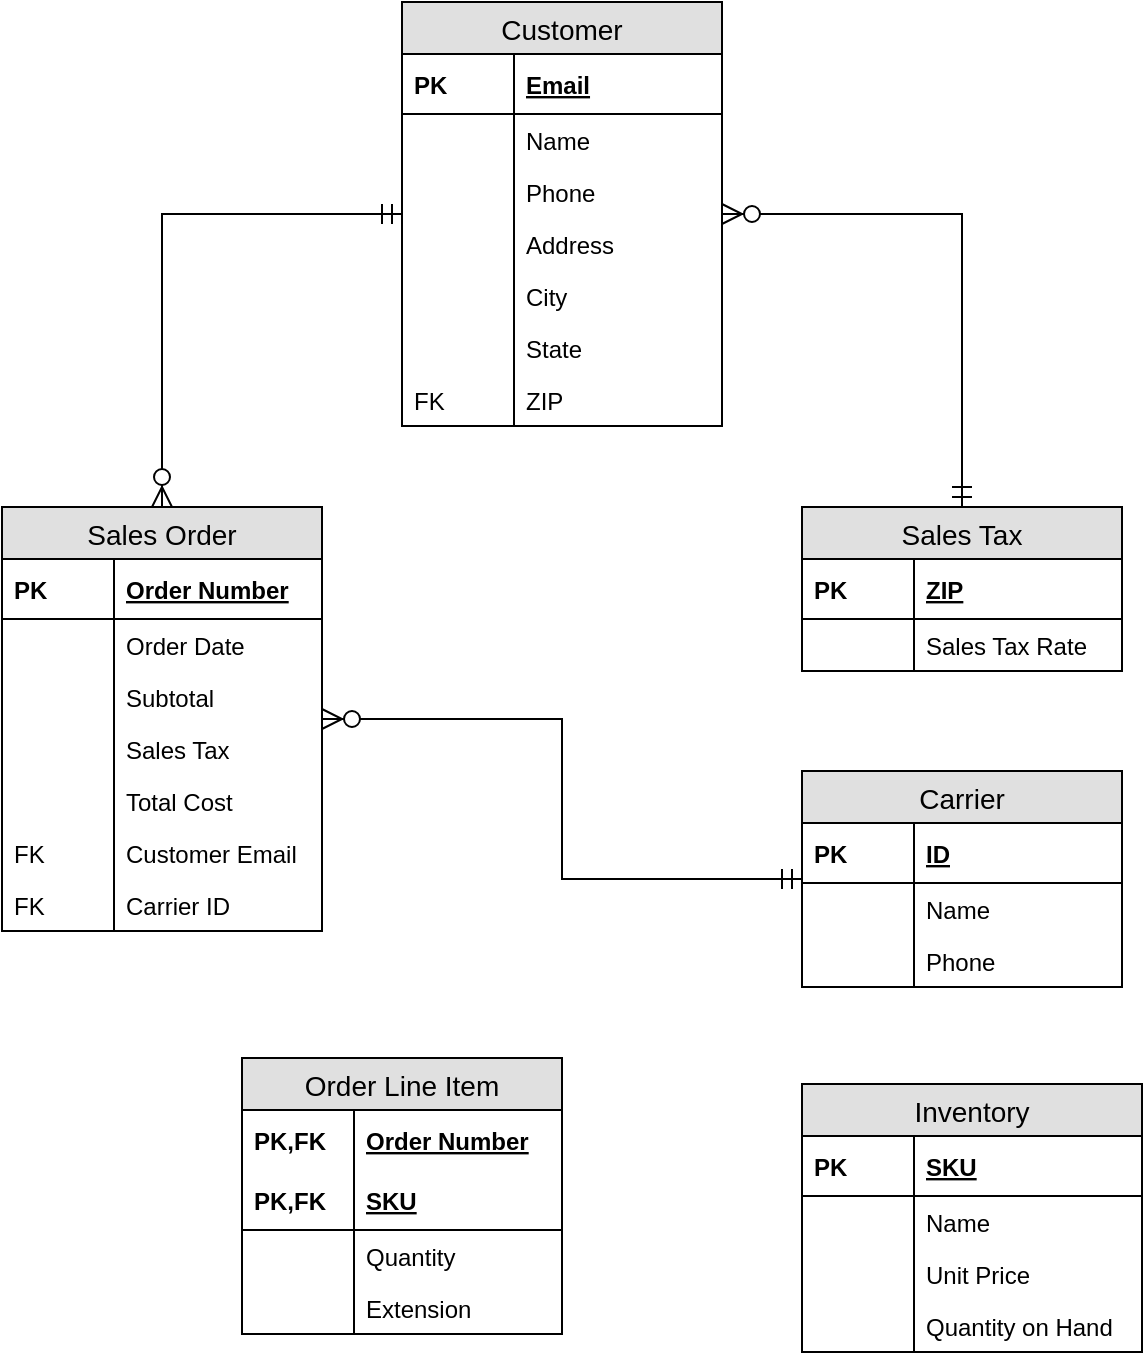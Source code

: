 <mxfile version="12.3.6" type="device" pages="1"><diagram id="n8NIu4-hTU3yLgcgcIxo" name="Page-1"><mxGraphModel dx="1422" dy="804" grid="1" gridSize="10" guides="1" tooltips="1" connect="1" arrows="1" fold="1" page="1" pageScale="1" pageWidth="850" pageHeight="1100" background="#ffffff" math="0" shadow="0"><root><mxCell id="0"/><mxCell id="1" parent="0"/><mxCell id="YxficZxkix4yaLLBivN3-89" style="edgeStyle=orthogonalEdgeStyle;rounded=0;orthogonalLoop=1;jettySize=auto;html=1;endSize=8;startSize=8;startArrow=ERmandOne;startFill=0;endArrow=ERzeroToMany;endFill=1;" parent="1" source="YxficZxkix4yaLLBivN3-41" target="YxficZxkix4yaLLBivN3-94" edge="1"><mxGeometry relative="1" as="geometry"><mxPoint x="200" y="310.5" as="targetPoint"/><Array as="points"><mxPoint x="200" y="175"/></Array></mxGeometry></mxCell><mxCell id="YxficZxkix4yaLLBivN3-41" value="Customer" style="swimlane;fontStyle=0;childLayout=stackLayout;horizontal=1;startSize=26;fillColor=#e0e0e0;horizontalStack=0;resizeParent=1;resizeParentMax=0;resizeLast=0;collapsible=1;marginBottom=0;swimlaneFillColor=#ffffff;align=center;fontSize=14;" parent="1" vertex="1"><mxGeometry x="320" y="69" width="160" height="212" as="geometry"/></mxCell><mxCell id="YxficZxkix4yaLLBivN3-44" value="Email" style="shape=partialRectangle;top=0;left=0;right=0;bottom=1;align=left;verticalAlign=middle;fillColor=none;spacingLeft=60;spacingRight=4;overflow=hidden;rotatable=0;points=[[0,0.5],[1,0.5]];portConstraint=eastwest;dropTarget=0;fontStyle=5;fontSize=12;" parent="YxficZxkix4yaLLBivN3-41" vertex="1"><mxGeometry y="26" width="160" height="30" as="geometry"/></mxCell><mxCell id="YxficZxkix4yaLLBivN3-45" value="PK" style="shape=partialRectangle;fontStyle=1;top=0;left=0;bottom=0;fillColor=none;align=left;verticalAlign=middle;spacingLeft=4;spacingRight=4;overflow=hidden;rotatable=0;points=[];portConstraint=eastwest;part=1;fontSize=12;" parent="YxficZxkix4yaLLBivN3-44" vertex="1" connectable="0"><mxGeometry width="56" height="30" as="geometry"/></mxCell><mxCell id="YxficZxkix4yaLLBivN3-46" value="Name" style="shape=partialRectangle;top=0;left=0;right=0;bottom=0;align=left;verticalAlign=top;fillColor=none;spacingLeft=60;spacingRight=4;overflow=hidden;rotatable=0;points=[[0,0.5],[1,0.5]];portConstraint=eastwest;dropTarget=0;fontSize=12;" parent="YxficZxkix4yaLLBivN3-41" vertex="1"><mxGeometry y="56" width="160" height="26" as="geometry"/></mxCell><mxCell id="YxficZxkix4yaLLBivN3-47" value="" style="shape=partialRectangle;top=0;left=0;bottom=0;fillColor=none;align=left;verticalAlign=top;spacingLeft=4;spacingRight=4;overflow=hidden;rotatable=0;points=[];portConstraint=eastwest;part=1;fontSize=12;" parent="YxficZxkix4yaLLBivN3-46" vertex="1" connectable="0"><mxGeometry width="56" height="26" as="geometry"/></mxCell><mxCell id="YxficZxkix4yaLLBivN3-48" value="Phone" style="shape=partialRectangle;top=0;left=0;right=0;bottom=0;align=left;verticalAlign=top;fillColor=none;spacingLeft=60;spacingRight=4;overflow=hidden;rotatable=0;points=[[0,0.5],[1,0.5]];portConstraint=eastwest;dropTarget=0;fontSize=12;" parent="YxficZxkix4yaLLBivN3-41" vertex="1"><mxGeometry y="82" width="160" height="26" as="geometry"/></mxCell><mxCell id="YxficZxkix4yaLLBivN3-49" value="" style="shape=partialRectangle;top=0;left=0;bottom=0;fillColor=none;align=left;verticalAlign=top;spacingLeft=4;spacingRight=4;overflow=hidden;rotatable=0;points=[];portConstraint=eastwest;part=1;fontSize=12;" parent="YxficZxkix4yaLLBivN3-48" vertex="1" connectable="0"><mxGeometry width="56" height="26" as="geometry"/></mxCell><mxCell id="YxficZxkix4yaLLBivN3-50" value="Address" style="shape=partialRectangle;top=0;left=0;right=0;bottom=0;align=left;verticalAlign=top;fillColor=none;spacingLeft=60;spacingRight=4;overflow=hidden;rotatable=0;points=[[0,0.5],[1,0.5]];portConstraint=eastwest;dropTarget=0;fontSize=12;" parent="YxficZxkix4yaLLBivN3-41" vertex="1"><mxGeometry y="108" width="160" height="26" as="geometry"/></mxCell><mxCell id="YxficZxkix4yaLLBivN3-51" value="" style="shape=partialRectangle;top=0;left=0;bottom=0;fillColor=none;align=left;verticalAlign=top;spacingLeft=4;spacingRight=4;overflow=hidden;rotatable=0;points=[];portConstraint=eastwest;part=1;fontSize=12;" parent="YxficZxkix4yaLLBivN3-50" vertex="1" connectable="0"><mxGeometry width="56" height="26" as="geometry"/></mxCell><mxCell id="YxficZxkix4yaLLBivN3-52" value="City" style="shape=partialRectangle;top=0;left=0;right=0;bottom=0;align=left;verticalAlign=top;fillColor=none;spacingLeft=60;spacingRight=4;overflow=hidden;rotatable=0;points=[[0,0.5],[1,0.5]];portConstraint=eastwest;dropTarget=0;fontSize=12;" parent="YxficZxkix4yaLLBivN3-41" vertex="1"><mxGeometry y="134" width="160" height="26" as="geometry"/></mxCell><mxCell id="YxficZxkix4yaLLBivN3-53" value="" style="shape=partialRectangle;top=0;left=0;bottom=0;fillColor=none;align=left;verticalAlign=top;spacingLeft=4;spacingRight=4;overflow=hidden;rotatable=0;points=[];portConstraint=eastwest;part=1;fontSize=12;" parent="YxficZxkix4yaLLBivN3-52" vertex="1" connectable="0"><mxGeometry width="56" height="26" as="geometry"/></mxCell><mxCell id="YxficZxkix4yaLLBivN3-54" value="State" style="shape=partialRectangle;top=0;left=0;right=0;bottom=0;align=left;verticalAlign=top;fillColor=none;spacingLeft=60;spacingRight=4;overflow=hidden;rotatable=0;points=[[0,0.5],[1,0.5]];portConstraint=eastwest;dropTarget=0;fontSize=12;" parent="YxficZxkix4yaLLBivN3-41" vertex="1"><mxGeometry y="160" width="160" height="26" as="geometry"/></mxCell><mxCell id="YxficZxkix4yaLLBivN3-55" value="" style="shape=partialRectangle;top=0;left=0;bottom=0;fillColor=none;align=left;verticalAlign=top;spacingLeft=4;spacingRight=4;overflow=hidden;rotatable=0;points=[];portConstraint=eastwest;part=1;fontSize=12;" parent="YxficZxkix4yaLLBivN3-54" vertex="1" connectable="0"><mxGeometry width="56" height="26" as="geometry"/></mxCell><mxCell id="YxficZxkix4yaLLBivN3-56" value="ZIP" style="shape=partialRectangle;top=0;left=0;right=0;bottom=0;align=left;verticalAlign=top;fillColor=none;spacingLeft=60;spacingRight=4;overflow=hidden;rotatable=0;points=[[0,0.5],[1,0.5]];portConstraint=eastwest;dropTarget=0;fontSize=12;" parent="YxficZxkix4yaLLBivN3-41" vertex="1"><mxGeometry y="186" width="160" height="26" as="geometry"/></mxCell><mxCell id="YxficZxkix4yaLLBivN3-57" value="FK" style="shape=partialRectangle;top=0;left=0;bottom=0;fillColor=none;align=left;verticalAlign=top;spacingLeft=4;spacingRight=4;overflow=hidden;rotatable=0;points=[];portConstraint=eastwest;part=1;fontSize=12;" parent="YxficZxkix4yaLLBivN3-56" vertex="1" connectable="0"><mxGeometry width="56" height="26" as="geometry"/></mxCell><mxCell id="YxficZxkix4yaLLBivN3-90" style="edgeStyle=orthogonalEdgeStyle;rounded=0;orthogonalLoop=1;jettySize=auto;html=1;endSize=8;startSize=8;startArrow=ERmandOne;startFill=0;endArrow=ERzeroToMany;endFill=1;" parent="1" source="YxficZxkix4yaLLBivN3-58" target="YxficZxkix4yaLLBivN3-94" edge="1"><mxGeometry relative="1" as="geometry"><mxPoint x="280" y="441" as="targetPoint"/></mxGeometry></mxCell><mxCell id="YxficZxkix4yaLLBivN3-58" value="Carrier" style="swimlane;fontStyle=0;childLayout=stackLayout;horizontal=1;startSize=26;fillColor=#e0e0e0;horizontalStack=0;resizeParent=1;resizeParentMax=0;resizeLast=0;collapsible=1;marginBottom=0;swimlaneFillColor=#ffffff;align=center;fontSize=14;" parent="1" vertex="1"><mxGeometry x="520" y="453.5" width="160" height="108" as="geometry"/></mxCell><mxCell id="YxficZxkix4yaLLBivN3-59" value="ID" style="shape=partialRectangle;top=0;left=0;right=0;bottom=1;align=left;verticalAlign=middle;fillColor=none;spacingLeft=60;spacingRight=4;overflow=hidden;rotatable=0;points=[[0,0.5],[1,0.5]];portConstraint=eastwest;dropTarget=0;fontStyle=5;fontSize=12;" parent="YxficZxkix4yaLLBivN3-58" vertex="1"><mxGeometry y="26" width="160" height="30" as="geometry"/></mxCell><mxCell id="YxficZxkix4yaLLBivN3-60" value="PK" style="shape=partialRectangle;fontStyle=1;top=0;left=0;bottom=0;fillColor=none;align=left;verticalAlign=middle;spacingLeft=4;spacingRight=4;overflow=hidden;rotatable=0;points=[];portConstraint=eastwest;part=1;fontSize=12;" parent="YxficZxkix4yaLLBivN3-59" vertex="1" connectable="0"><mxGeometry width="56" height="30" as="geometry"/></mxCell><mxCell id="YxficZxkix4yaLLBivN3-61" value="Name" style="shape=partialRectangle;top=0;left=0;right=0;bottom=0;align=left;verticalAlign=top;fillColor=none;spacingLeft=60;spacingRight=4;overflow=hidden;rotatable=0;points=[[0,0.5],[1,0.5]];portConstraint=eastwest;dropTarget=0;fontSize=12;" parent="YxficZxkix4yaLLBivN3-58" vertex="1"><mxGeometry y="56" width="160" height="26" as="geometry"/></mxCell><mxCell id="YxficZxkix4yaLLBivN3-62" value="" style="shape=partialRectangle;top=0;left=0;bottom=0;fillColor=none;align=left;verticalAlign=top;spacingLeft=4;spacingRight=4;overflow=hidden;rotatable=0;points=[];portConstraint=eastwest;part=1;fontSize=12;" parent="YxficZxkix4yaLLBivN3-61" vertex="1" connectable="0"><mxGeometry width="56" height="26" as="geometry"/></mxCell><mxCell id="YxficZxkix4yaLLBivN3-63" value="Phone" style="shape=partialRectangle;top=0;left=0;right=0;bottom=0;align=left;verticalAlign=top;fillColor=none;spacingLeft=60;spacingRight=4;overflow=hidden;rotatable=0;points=[[0,0.5],[1,0.5]];portConstraint=eastwest;dropTarget=0;fontSize=12;" parent="YxficZxkix4yaLLBivN3-58" vertex="1"><mxGeometry y="82" width="160" height="26" as="geometry"/></mxCell><mxCell id="YxficZxkix4yaLLBivN3-64" value="" style="shape=partialRectangle;top=0;left=0;bottom=0;fillColor=none;align=left;verticalAlign=top;spacingLeft=4;spacingRight=4;overflow=hidden;rotatable=0;points=[];portConstraint=eastwest;part=1;fontSize=12;" parent="YxficZxkix4yaLLBivN3-63" vertex="1" connectable="0"><mxGeometry width="56" height="26" as="geometry"/></mxCell><mxCell id="YxficZxkix4yaLLBivN3-91" style="edgeStyle=orthogonalEdgeStyle;rounded=0;orthogonalLoop=1;jettySize=auto;html=1;startArrow=ERmandOne;startFill=0;startSize=8;endArrow=ERzeroToMany;endFill=1;endSize=8;" parent="1" source="YxficZxkix4yaLLBivN3-82" target="YxficZxkix4yaLLBivN3-41" edge="1"><mxGeometry relative="1" as="geometry"><Array as="points"><mxPoint x="600" y="175"/></Array></mxGeometry></mxCell><mxCell id="YxficZxkix4yaLLBivN3-82" value="Sales Tax" style="swimlane;fontStyle=0;childLayout=stackLayout;horizontal=1;startSize=26;fillColor=#e0e0e0;horizontalStack=0;resizeParent=1;resizeParentMax=0;resizeLast=0;collapsible=1;marginBottom=0;swimlaneFillColor=#ffffff;align=center;fontSize=14;" parent="1" vertex="1"><mxGeometry x="520" y="321.5" width="160" height="82" as="geometry"/></mxCell><mxCell id="YxficZxkix4yaLLBivN3-83" value="ZIP" style="shape=partialRectangle;top=0;left=0;right=0;bottom=1;align=left;verticalAlign=middle;fillColor=none;spacingLeft=60;spacingRight=4;overflow=hidden;rotatable=0;points=[[0,0.5],[1,0.5]];portConstraint=eastwest;dropTarget=0;fontStyle=5;fontSize=12;" parent="YxficZxkix4yaLLBivN3-82" vertex="1"><mxGeometry y="26" width="160" height="30" as="geometry"/></mxCell><mxCell id="YxficZxkix4yaLLBivN3-84" value="PK" style="shape=partialRectangle;fontStyle=1;top=0;left=0;bottom=0;fillColor=none;align=left;verticalAlign=middle;spacingLeft=4;spacingRight=4;overflow=hidden;rotatable=0;points=[];portConstraint=eastwest;part=1;fontSize=12;" parent="YxficZxkix4yaLLBivN3-83" vertex="1" connectable="0"><mxGeometry width="56" height="30" as="geometry"/></mxCell><mxCell id="YxficZxkix4yaLLBivN3-85" value="Sales Tax Rate" style="shape=partialRectangle;top=0;left=0;right=0;bottom=0;align=left;verticalAlign=top;fillColor=none;spacingLeft=60;spacingRight=4;overflow=hidden;rotatable=0;points=[[0,0.5],[1,0.5]];portConstraint=eastwest;dropTarget=0;fontSize=12;" parent="YxficZxkix4yaLLBivN3-82" vertex="1"><mxGeometry y="56" width="160" height="26" as="geometry"/></mxCell><mxCell id="YxficZxkix4yaLLBivN3-86" value="" style="shape=partialRectangle;top=0;left=0;bottom=0;fillColor=none;align=left;verticalAlign=top;spacingLeft=4;spacingRight=4;overflow=hidden;rotatable=0;points=[];portConstraint=eastwest;part=1;fontSize=12;" parent="YxficZxkix4yaLLBivN3-85" vertex="1" connectable="0"><mxGeometry width="56" height="26" as="geometry"/></mxCell><mxCell id="YxficZxkix4yaLLBivN3-73" value="Inventory" style="swimlane;fontStyle=0;childLayout=stackLayout;horizontal=1;startSize=26;fillColor=#e0e0e0;horizontalStack=0;resizeParent=1;resizeParentMax=0;resizeLast=0;collapsible=1;marginBottom=0;swimlaneFillColor=#ffffff;align=center;fontSize=14;" parent="1" vertex="1"><mxGeometry x="520" y="610" width="170" height="134" as="geometry"/></mxCell><mxCell id="YxficZxkix4yaLLBivN3-74" value="SKU" style="shape=partialRectangle;top=0;left=0;right=0;bottom=1;align=left;verticalAlign=middle;fillColor=none;spacingLeft=60;spacingRight=4;overflow=hidden;rotatable=0;points=[[0,0.5],[1,0.5]];portConstraint=eastwest;dropTarget=0;fontStyle=5;fontSize=12;" parent="YxficZxkix4yaLLBivN3-73" vertex="1"><mxGeometry y="26" width="170" height="30" as="geometry"/></mxCell><mxCell id="YxficZxkix4yaLLBivN3-75" value="PK" style="shape=partialRectangle;fontStyle=1;top=0;left=0;bottom=0;fillColor=none;align=left;verticalAlign=middle;spacingLeft=4;spacingRight=4;overflow=hidden;rotatable=0;points=[];portConstraint=eastwest;part=1;fontSize=12;" parent="YxficZxkix4yaLLBivN3-74" vertex="1" connectable="0"><mxGeometry width="56" height="30" as="geometry"/></mxCell><mxCell id="YxficZxkix4yaLLBivN3-148" value="Name" style="shape=partialRectangle;top=0;left=0;right=0;bottom=0;align=left;verticalAlign=top;fillColor=none;spacingLeft=60;spacingRight=4;overflow=hidden;rotatable=0;points=[[0,0.5],[1,0.5]];portConstraint=eastwest;dropTarget=0;fontSize=12;" parent="YxficZxkix4yaLLBivN3-73" vertex="1"><mxGeometry y="56" width="170" height="26" as="geometry"/></mxCell><mxCell id="YxficZxkix4yaLLBivN3-149" value="" style="shape=partialRectangle;top=0;left=0;bottom=0;fillColor=none;align=left;verticalAlign=top;spacingLeft=4;spacingRight=4;overflow=hidden;rotatable=0;points=[];portConstraint=eastwest;part=1;fontSize=12;" parent="YxficZxkix4yaLLBivN3-148" vertex="1" connectable="0"><mxGeometry width="56" height="26" as="geometry"/></mxCell><mxCell id="YxficZxkix4yaLLBivN3-78" value="Unit Price" style="shape=partialRectangle;top=0;left=0;right=0;bottom=0;align=left;verticalAlign=top;fillColor=none;spacingLeft=60;spacingRight=4;overflow=hidden;rotatable=0;points=[[0,0.5],[1,0.5]];portConstraint=eastwest;dropTarget=0;fontSize=12;" parent="YxficZxkix4yaLLBivN3-73" vertex="1"><mxGeometry y="82" width="170" height="26" as="geometry"/></mxCell><mxCell id="YxficZxkix4yaLLBivN3-79" value="" style="shape=partialRectangle;top=0;left=0;bottom=0;fillColor=none;align=left;verticalAlign=top;spacingLeft=4;spacingRight=4;overflow=hidden;rotatable=0;points=[];portConstraint=eastwest;part=1;fontSize=12;" parent="YxficZxkix4yaLLBivN3-78" vertex="1" connectable="0"><mxGeometry width="56" height="26" as="geometry"/></mxCell><mxCell id="YxficZxkix4yaLLBivN3-80" value="Quantity on Hand" style="shape=partialRectangle;top=0;left=0;right=0;bottom=0;align=left;verticalAlign=top;fillColor=none;spacingLeft=60;spacingRight=4;overflow=hidden;rotatable=0;points=[[0,0.5],[1,0.5]];portConstraint=eastwest;dropTarget=0;fontSize=12;" parent="YxficZxkix4yaLLBivN3-73" vertex="1"><mxGeometry y="108" width="170" height="26" as="geometry"/></mxCell><mxCell id="YxficZxkix4yaLLBivN3-81" value="" style="shape=partialRectangle;top=0;left=0;bottom=0;fillColor=none;align=left;verticalAlign=top;spacingLeft=4;spacingRight=4;overflow=hidden;rotatable=0;points=[];portConstraint=eastwest;part=1;fontSize=12;" parent="YxficZxkix4yaLLBivN3-80" vertex="1" connectable="0"><mxGeometry width="56" height="26" as="geometry"/></mxCell><mxCell id="YxficZxkix4yaLLBivN3-94" value="Sales Order" style="swimlane;fontStyle=0;childLayout=stackLayout;horizontal=1;startSize=26;fillColor=#e0e0e0;horizontalStack=0;resizeParent=1;resizeParentMax=0;resizeLast=0;collapsible=1;marginBottom=0;swimlaneFillColor=#ffffff;align=center;fontSize=14;" parent="1" vertex="1"><mxGeometry x="120" y="321.5" width="160" height="212" as="geometry"/></mxCell><mxCell id="YxficZxkix4yaLLBivN3-135" value="Order Number" style="shape=partialRectangle;top=0;left=0;right=0;bottom=1;align=left;verticalAlign=middle;fillColor=none;spacingLeft=60;spacingRight=4;overflow=hidden;rotatable=0;points=[[0,0.5],[1,0.5]];portConstraint=eastwest;dropTarget=0;fontStyle=5;fontSize=12;" parent="YxficZxkix4yaLLBivN3-94" vertex="1"><mxGeometry y="26" width="160" height="30" as="geometry"/></mxCell><mxCell id="YxficZxkix4yaLLBivN3-136" value="PK" style="shape=partialRectangle;fontStyle=1;top=0;left=0;bottom=0;fillColor=none;align=left;verticalAlign=middle;spacingLeft=4;spacingRight=4;overflow=hidden;rotatable=0;points=[];portConstraint=eastwest;part=1;fontSize=12;" parent="YxficZxkix4yaLLBivN3-135" vertex="1" connectable="0"><mxGeometry width="56" height="30" as="geometry"/></mxCell><mxCell id="YxficZxkix4yaLLBivN3-101" value="Order Date" style="shape=partialRectangle;top=0;left=0;right=0;bottom=0;align=left;verticalAlign=top;fillColor=none;spacingLeft=60;spacingRight=4;overflow=hidden;rotatable=0;points=[[0,0.5],[1,0.5]];portConstraint=eastwest;dropTarget=0;fontSize=12;" parent="YxficZxkix4yaLLBivN3-94" vertex="1"><mxGeometry y="56" width="160" height="26" as="geometry"/></mxCell><mxCell id="YxficZxkix4yaLLBivN3-102" value="" style="shape=partialRectangle;top=0;left=0;bottom=0;fillColor=none;align=left;verticalAlign=top;spacingLeft=4;spacingRight=4;overflow=hidden;rotatable=0;points=[];portConstraint=eastwest;part=1;fontSize=12;" parent="YxficZxkix4yaLLBivN3-101" vertex="1" connectable="0"><mxGeometry width="56" height="26" as="geometry"/></mxCell><mxCell id="YxficZxkix4yaLLBivN3-111" value="Subtotal&#10;" style="shape=partialRectangle;top=0;left=0;right=0;bottom=0;align=left;verticalAlign=top;fillColor=none;spacingLeft=60;spacingRight=4;overflow=hidden;rotatable=0;points=[[0,0.5],[1,0.5]];portConstraint=eastwest;dropTarget=0;fontSize=12;" parent="YxficZxkix4yaLLBivN3-94" vertex="1"><mxGeometry y="82" width="160" height="26" as="geometry"/></mxCell><mxCell id="YxficZxkix4yaLLBivN3-112" value="" style="shape=partialRectangle;top=0;left=0;bottom=0;fillColor=none;align=left;verticalAlign=top;spacingLeft=4;spacingRight=4;overflow=hidden;rotatable=0;points=[];portConstraint=eastwest;part=1;fontSize=12;" parent="YxficZxkix4yaLLBivN3-111" vertex="1" connectable="0"><mxGeometry width="56" height="26" as="geometry"/></mxCell><mxCell id="YxficZxkix4yaLLBivN3-113" value="Sales Tax&#10;" style="shape=partialRectangle;top=0;left=0;right=0;bottom=0;align=left;verticalAlign=top;fillColor=none;spacingLeft=60;spacingRight=4;overflow=hidden;rotatable=0;points=[[0,0.5],[1,0.5]];portConstraint=eastwest;dropTarget=0;fontSize=12;" parent="YxficZxkix4yaLLBivN3-94" vertex="1"><mxGeometry y="108" width="160" height="26" as="geometry"/></mxCell><mxCell id="YxficZxkix4yaLLBivN3-114" value="" style="shape=partialRectangle;top=0;left=0;bottom=0;fillColor=none;align=left;verticalAlign=top;spacingLeft=4;spacingRight=4;overflow=hidden;rotatable=0;points=[];portConstraint=eastwest;part=1;fontSize=12;" parent="YxficZxkix4yaLLBivN3-113" vertex="1" connectable="0"><mxGeometry width="56" height="26" as="geometry"/></mxCell><mxCell id="YxficZxkix4yaLLBivN3-115" value="Total Cost&#10;" style="shape=partialRectangle;top=0;left=0;right=0;bottom=0;align=left;verticalAlign=top;fillColor=none;spacingLeft=60;spacingRight=4;overflow=hidden;rotatable=0;points=[[0,0.5],[1,0.5]];portConstraint=eastwest;dropTarget=0;fontSize=12;" parent="YxficZxkix4yaLLBivN3-94" vertex="1"><mxGeometry y="134" width="160" height="26" as="geometry"/></mxCell><mxCell id="YxficZxkix4yaLLBivN3-116" value="" style="shape=partialRectangle;top=0;left=0;bottom=0;fillColor=none;align=left;verticalAlign=top;spacingLeft=4;spacingRight=4;overflow=hidden;rotatable=0;points=[];portConstraint=eastwest;part=1;fontSize=12;" parent="YxficZxkix4yaLLBivN3-115" vertex="1" connectable="0"><mxGeometry width="56" height="26" as="geometry"/></mxCell><mxCell id="YxficZxkix4yaLLBivN3-125" value="Customer Email&#10;" style="shape=partialRectangle;top=0;left=0;right=0;bottom=0;align=left;verticalAlign=top;fillColor=none;spacingLeft=60;spacingRight=4;overflow=hidden;rotatable=0;points=[[0,0.5],[1,0.5]];portConstraint=eastwest;dropTarget=0;fontSize=12;" parent="YxficZxkix4yaLLBivN3-94" vertex="1"><mxGeometry y="160" width="160" height="26" as="geometry"/></mxCell><mxCell id="YxficZxkix4yaLLBivN3-126" value="FK" style="shape=partialRectangle;top=0;left=0;bottom=0;fillColor=none;align=left;verticalAlign=top;spacingLeft=4;spacingRight=4;overflow=hidden;rotatable=0;points=[];portConstraint=eastwest;part=1;fontSize=12;" parent="YxficZxkix4yaLLBivN3-125" vertex="1" connectable="0"><mxGeometry width="56" height="26" as="geometry"/></mxCell><mxCell id="YxficZxkix4yaLLBivN3-127" value="Carrier ID&#10;" style="shape=partialRectangle;top=0;left=0;right=0;bottom=0;align=left;verticalAlign=top;fillColor=none;spacingLeft=60;spacingRight=4;overflow=hidden;rotatable=0;points=[[0,0.5],[1,0.5]];portConstraint=eastwest;dropTarget=0;fontSize=12;" parent="YxficZxkix4yaLLBivN3-94" vertex="1"><mxGeometry y="186" width="160" height="26" as="geometry"/></mxCell><mxCell id="YxficZxkix4yaLLBivN3-128" value="FK" style="shape=partialRectangle;top=0;left=0;bottom=0;fillColor=none;align=left;verticalAlign=top;spacingLeft=4;spacingRight=4;overflow=hidden;rotatable=0;points=[];portConstraint=eastwest;part=1;fontSize=12;" parent="YxficZxkix4yaLLBivN3-127" vertex="1" connectable="0"><mxGeometry width="56" height="26" as="geometry"/></mxCell><mxCell id="YxficZxkix4yaLLBivN3-150" value="Order Line Item" style="swimlane;fontStyle=0;childLayout=stackLayout;horizontal=1;startSize=26;fillColor=#e0e0e0;horizontalStack=0;resizeParent=1;resizeParentMax=0;resizeLast=0;collapsible=1;marginBottom=0;swimlaneFillColor=#ffffff;align=center;fontSize=14;" parent="1" vertex="1"><mxGeometry x="240" y="597" width="160" height="138" as="geometry"/></mxCell><mxCell id="YxficZxkix4yaLLBivN3-151" value="Order Number" style="shape=partialRectangle;top=0;left=0;right=0;bottom=0;align=left;verticalAlign=middle;fillColor=none;spacingLeft=60;spacingRight=4;overflow=hidden;rotatable=0;points=[[0,0.5],[1,0.5]];portConstraint=eastwest;dropTarget=0;fontStyle=5;fontSize=12;" parent="YxficZxkix4yaLLBivN3-150" vertex="1"><mxGeometry y="26" width="160" height="30" as="geometry"/></mxCell><mxCell id="YxficZxkix4yaLLBivN3-152" value="PK,FK" style="shape=partialRectangle;fontStyle=1;top=0;left=0;bottom=0;fillColor=none;align=left;verticalAlign=middle;spacingLeft=4;spacingRight=4;overflow=hidden;rotatable=0;points=[];portConstraint=eastwest;part=1;fontSize=12;" parent="YxficZxkix4yaLLBivN3-151" vertex="1" connectable="0"><mxGeometry width="56" height="30" as="geometry"/></mxCell><mxCell id="YxficZxkix4yaLLBivN3-153" value="SKU" style="shape=partialRectangle;top=0;left=0;right=0;bottom=1;align=left;verticalAlign=middle;fillColor=none;spacingLeft=60;spacingRight=4;overflow=hidden;rotatable=0;points=[[0,0.5],[1,0.5]];portConstraint=eastwest;dropTarget=0;fontStyle=5;fontSize=12;" parent="YxficZxkix4yaLLBivN3-150" vertex="1"><mxGeometry y="56" width="160" height="30" as="geometry"/></mxCell><mxCell id="YxficZxkix4yaLLBivN3-154" value="PK,FK" style="shape=partialRectangle;fontStyle=1;top=0;left=0;bottom=0;fillColor=none;align=left;verticalAlign=middle;spacingLeft=4;spacingRight=4;overflow=hidden;rotatable=0;points=[];portConstraint=eastwest;part=1;fontSize=12;" parent="YxficZxkix4yaLLBivN3-153" vertex="1" connectable="0"><mxGeometry width="56" height="30" as="geometry"/></mxCell><mxCell id="YxficZxkix4yaLLBivN3-155" value="Quantity" style="shape=partialRectangle;top=0;left=0;right=0;bottom=0;align=left;verticalAlign=top;fillColor=none;spacingLeft=60;spacingRight=4;overflow=hidden;rotatable=0;points=[[0,0.5],[1,0.5]];portConstraint=eastwest;dropTarget=0;fontSize=12;" parent="YxficZxkix4yaLLBivN3-150" vertex="1"><mxGeometry y="86" width="160" height="26" as="geometry"/></mxCell><mxCell id="YxficZxkix4yaLLBivN3-156" value="" style="shape=partialRectangle;top=0;left=0;bottom=0;fillColor=none;align=left;verticalAlign=top;spacingLeft=4;spacingRight=4;overflow=hidden;rotatable=0;points=[];portConstraint=eastwest;part=1;fontSize=12;" parent="YxficZxkix4yaLLBivN3-155" vertex="1" connectable="0"><mxGeometry width="56" height="26" as="geometry"/></mxCell><mxCell id="YxficZxkix4yaLLBivN3-157" value="Extension" style="shape=partialRectangle;top=0;left=0;right=0;bottom=0;align=left;verticalAlign=top;fillColor=none;spacingLeft=60;spacingRight=4;overflow=hidden;rotatable=0;points=[[0,0.5],[1,0.5]];portConstraint=eastwest;dropTarget=0;fontSize=12;" parent="YxficZxkix4yaLLBivN3-150" vertex="1"><mxGeometry y="112" width="160" height="26" as="geometry"/></mxCell><mxCell id="YxficZxkix4yaLLBivN3-158" value="" style="shape=partialRectangle;top=0;left=0;bottom=0;fillColor=none;align=left;verticalAlign=top;spacingLeft=4;spacingRight=4;overflow=hidden;rotatable=0;points=[];portConstraint=eastwest;part=1;fontSize=12;" parent="YxficZxkix4yaLLBivN3-157" vertex="1" connectable="0"><mxGeometry width="56" height="26" as="geometry"/></mxCell></root></mxGraphModel></diagram></mxfile>